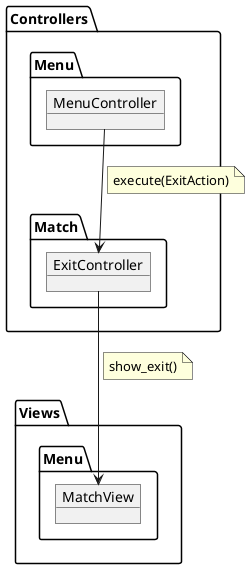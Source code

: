 @startuml

package Views {
    package Menu as ViewsMenu {
        object MatchView
    }
}

package Controllers {
    package "Match" as MatchController {
        object ExitController
    }

    package Menu {
        object MenuController
    }

    MenuController --> ExitController
    note on link
        execute(ExitAction)
    end note

}

ExitController --> MatchView
note on link
    show_exit()
end note

@enduml
